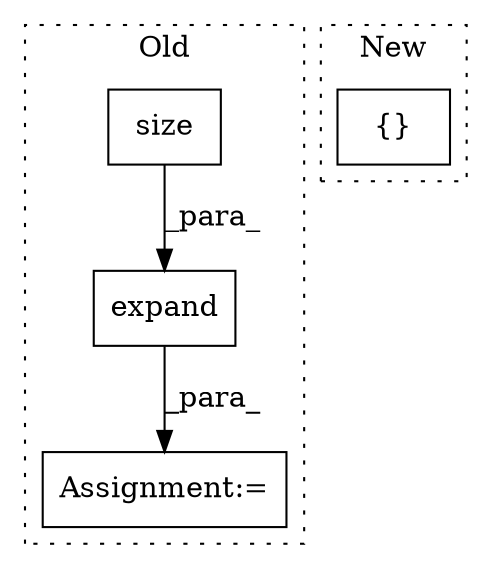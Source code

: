 digraph G {
subgraph cluster0 {
1 [label="expand" a="32" s="1512,1594" l="7,1" shape="box"];
3 [label="Assignment:=" a="7" s="1715" l="1" shape="box"];
4 [label="size" a="32" s="1585" l="6" shape="box"];
label = "Old";
style="dotted";
}
subgraph cluster1 {
2 [label="{}" a="4" s="1350,1394" l="1,1" shape="box"];
label = "New";
style="dotted";
}
1 -> 3 [label="_para_"];
4 -> 1 [label="_para_"];
}